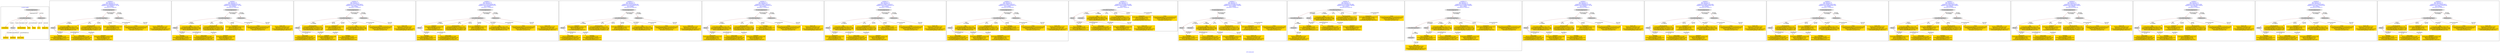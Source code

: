 digraph n0 {
fontcolor="blue"
remincross="true"
label="s20-s-lacma.xml"
subgraph cluster_0 {
label="1-correct model"
n2[style="filled",color="white",fillcolor="lightgray",label="CulturalHeritageObject1"];
n3[shape="plaintext",style="filled",fillcolor="gold",label="creationDate"];
n4[style="filled",color="white",fillcolor="lightgray",label="Person1"];
n5[shape="plaintext",style="filled",fillcolor="gold",label="Artwork_Details"];
n6[shape="plaintext",style="filled",fillcolor="gold",label="title"];
n7[shape="plaintext",style="filled",fillcolor="gold",label="Origin"];
n8[shape="plaintext",style="filled",fillcolor="gold",label="ID"];
n9[shape="plaintext",style="filled",fillcolor="gold",label="birthDate"];
n10[shape="plaintext",style="filled",fillcolor="gold",label="deathDate"];
n11[shape="plaintext",style="filled",fillcolor="gold",label="Artist_Name"];
n12[style="filled",color="white",fillcolor="lightgray",label="EuropeanaAggregation1"];
n13[style="filled",color="white",fillcolor="lightgray",label="WebResource1"];
n14[shape="plaintext",style="filled",fillcolor="gold",label="Image_URL"];
}
subgraph cluster_1 {
label="candidate 0\nlink coherence:1.0\nnode coherence:1.0\nconfidence:0.45900060532973097\nmapping score:0.5905002017765769\ncost:10.99942\n-precision:0.91-recall:0.83"
n16[style="filled",color="white",fillcolor="lightgray",label="CulturalHeritageObject1"];
n17[style="filled",color="white",fillcolor="lightgray",label="Person1"];
n18[style="filled",color="white",fillcolor="lightgray",label="EuropeanaAggregation1"];
n19[style="filled",color="white",fillcolor="lightgray",label="WebResource1"];
n20[shape="plaintext",style="filled",fillcolor="gold",label="Image_URL\n[WebResource,classLink,0.618]\n[Document,classLink,0.348]\n[CulturalHeritageObject,description,0.023]\n[CulturalHeritageObject,title,0.012]"];
n21[shape="plaintext",style="filled",fillcolor="gold",label="birthDate\n[Person,dateOfBirth,0.49]\n[CulturalHeritageObject,created,0.247]\n[Person,dateOfDeath,0.221]\n[Person,biographicalInformation,0.043]"];
n22[shape="plaintext",style="filled",fillcolor="gold",label="title\n[CulturalHeritageObject,title,0.329]\n[CulturalHeritageObject,description,0.298]\n[CulturalHeritageObject,provenance,0.187]\n[Person,nameOfThePerson,0.185]"];
n23[shape="plaintext",style="filled",fillcolor="gold",label="Artwork_Details\n[CulturalHeritageObject,extent,0.533]\n[CulturalHeritageObject,provenance,0.201]\n[CulturalHeritageObject,description,0.148]\n[CulturalHeritageObject,medium,0.118]"];
n24[shape="plaintext",style="filled",fillcolor="gold",label="creationDate\n[CulturalHeritageObject,created,0.357]\n[Person,dateOfBirth,0.34]\n[Person,dateOfDeath,0.251]\n[CulturalHeritageObject,title,0.052]"];
n25[shape="plaintext",style="filled",fillcolor="gold",label="Artist_Name\n[Person,nameOfThePerson,0.496]\n[CulturalHeritageObject,description,0.205]\n[CulturalHeritageObject,title,0.169]\n[CulturalHeritageObject,provenance,0.13]"];
n26[shape="plaintext",style="filled",fillcolor="gold",label="deathDate\n[CulturalHeritageObject,created,0.436]\n[Person,dateOfDeath,0.257]\n[Person,dateOfBirth,0.24]\n[CulturalHeritageObject,title,0.067]"];
n27[shape="plaintext",style="filled",fillcolor="gold",label="Origin\n[CulturalHeritageObject,accessionNumber,0.594]\n[CulturalHeritageObject,provenance,0.202]\n[Person,nameOfThePerson,0.127]\n[Document,classLink,0.078]"];
}
subgraph cluster_2 {
label="candidate 1\nlink coherence:1.0\nnode coherence:1.0\nconfidence:0.45900060532973097\nmapping score:0.5905002017765769\ncost:10.99959\n-precision:0.91-recall:0.83"
n29[style="filled",color="white",fillcolor="lightgray",label="CulturalHeritageObject1"];
n30[style="filled",color="white",fillcolor="lightgray",label="Person1"];
n31[style="filled",color="white",fillcolor="lightgray",label="EuropeanaAggregation1"];
n32[style="filled",color="white",fillcolor="lightgray",label="WebResource2"];
n33[shape="plaintext",style="filled",fillcolor="gold",label="birthDate\n[Person,dateOfBirth,0.49]\n[CulturalHeritageObject,created,0.247]\n[Person,dateOfDeath,0.221]\n[Person,biographicalInformation,0.043]"];
n34[shape="plaintext",style="filled",fillcolor="gold",label="Image_URL\n[WebResource,classLink,0.618]\n[Document,classLink,0.348]\n[CulturalHeritageObject,description,0.023]\n[CulturalHeritageObject,title,0.012]"];
n35[shape="plaintext",style="filled",fillcolor="gold",label="title\n[CulturalHeritageObject,title,0.329]\n[CulturalHeritageObject,description,0.298]\n[CulturalHeritageObject,provenance,0.187]\n[Person,nameOfThePerson,0.185]"];
n36[shape="plaintext",style="filled",fillcolor="gold",label="Artwork_Details\n[CulturalHeritageObject,extent,0.533]\n[CulturalHeritageObject,provenance,0.201]\n[CulturalHeritageObject,description,0.148]\n[CulturalHeritageObject,medium,0.118]"];
n37[shape="plaintext",style="filled",fillcolor="gold",label="creationDate\n[CulturalHeritageObject,created,0.357]\n[Person,dateOfBirth,0.34]\n[Person,dateOfDeath,0.251]\n[CulturalHeritageObject,title,0.052]"];
n38[shape="plaintext",style="filled",fillcolor="gold",label="Artist_Name\n[Person,nameOfThePerson,0.496]\n[CulturalHeritageObject,description,0.205]\n[CulturalHeritageObject,title,0.169]\n[CulturalHeritageObject,provenance,0.13]"];
n39[shape="plaintext",style="filled",fillcolor="gold",label="deathDate\n[CulturalHeritageObject,created,0.436]\n[Person,dateOfDeath,0.257]\n[Person,dateOfBirth,0.24]\n[CulturalHeritageObject,title,0.067]"];
n40[shape="plaintext",style="filled",fillcolor="gold",label="Origin\n[CulturalHeritageObject,accessionNumber,0.594]\n[CulturalHeritageObject,provenance,0.202]\n[Person,nameOfThePerson,0.127]\n[Document,classLink,0.078]"];
}
subgraph cluster_3 {
label="candidate 10\nlink coherence:1.0\nnode coherence:1.0\nconfidence:0.44121330084766974\nmapping score:0.5845711002825565\ncost:10.99963\n-precision:0.73-recall:0.67"
n42[style="filled",color="white",fillcolor="lightgray",label="CulturalHeritageObject1"];
n43[style="filled",color="white",fillcolor="lightgray",label="Person2"];
n44[style="filled",color="white",fillcolor="lightgray",label="EuropeanaAggregation1"];
n45[style="filled",color="white",fillcolor="lightgray",label="WebResource1"];
n46[shape="plaintext",style="filled",fillcolor="gold",label="Image_URL\n[WebResource,classLink,0.618]\n[Document,classLink,0.348]\n[CulturalHeritageObject,description,0.023]\n[CulturalHeritageObject,title,0.012]"];
n47[shape="plaintext",style="filled",fillcolor="gold",label="Artist_Name\n[Person,nameOfThePerson,0.496]\n[CulturalHeritageObject,description,0.205]\n[CulturalHeritageObject,title,0.169]\n[CulturalHeritageObject,provenance,0.13]"];
n48[shape="plaintext",style="filled",fillcolor="gold",label="Artwork_Details\n[CulturalHeritageObject,extent,0.533]\n[CulturalHeritageObject,provenance,0.201]\n[CulturalHeritageObject,description,0.148]\n[CulturalHeritageObject,medium,0.118]"];
n49[shape="plaintext",style="filled",fillcolor="gold",label="creationDate\n[CulturalHeritageObject,created,0.357]\n[Person,dateOfBirth,0.34]\n[Person,dateOfDeath,0.251]\n[CulturalHeritageObject,title,0.052]"];
n50[shape="plaintext",style="filled",fillcolor="gold",label="deathDate\n[CulturalHeritageObject,created,0.436]\n[Person,dateOfDeath,0.257]\n[Person,dateOfBirth,0.24]\n[CulturalHeritageObject,title,0.067]"];
n51[shape="plaintext",style="filled",fillcolor="gold",label="birthDate\n[Person,dateOfBirth,0.49]\n[CulturalHeritageObject,created,0.247]\n[Person,dateOfDeath,0.221]\n[Person,biographicalInformation,0.043]"];
n52[shape="plaintext",style="filled",fillcolor="gold",label="title\n[CulturalHeritageObject,title,0.329]\n[CulturalHeritageObject,description,0.298]\n[CulturalHeritageObject,provenance,0.187]\n[Person,nameOfThePerson,0.185]"];
n53[shape="plaintext",style="filled",fillcolor="gold",label="Origin\n[CulturalHeritageObject,accessionNumber,0.594]\n[CulturalHeritageObject,provenance,0.202]\n[Person,nameOfThePerson,0.127]\n[Document,classLink,0.078]"];
}
subgraph cluster_4 {
label="candidate 11\nlink coherence:1.0\nnode coherence:1.0\nconfidence:0.43138197603862566\nmapping score:0.5812939920128752\ncost:10.99942\n-precision:0.73-recall:0.67"
n55[style="filled",color="white",fillcolor="lightgray",label="CulturalHeritageObject1"];
n56[style="filled",color="white",fillcolor="lightgray",label="Person1"];
n57[style="filled",color="white",fillcolor="lightgray",label="EuropeanaAggregation1"];
n58[style="filled",color="white",fillcolor="lightgray",label="WebResource1"];
n59[shape="plaintext",style="filled",fillcolor="gold",label="Image_URL\n[WebResource,classLink,0.618]\n[Document,classLink,0.348]\n[CulturalHeritageObject,description,0.023]\n[CulturalHeritageObject,title,0.012]"];
n60[shape="plaintext",style="filled",fillcolor="gold",label="birthDate\n[Person,dateOfBirth,0.49]\n[CulturalHeritageObject,created,0.247]\n[Person,dateOfDeath,0.221]\n[Person,biographicalInformation,0.043]"];
n61[shape="plaintext",style="filled",fillcolor="gold",label="deathDate\n[CulturalHeritageObject,created,0.436]\n[Person,dateOfDeath,0.257]\n[Person,dateOfBirth,0.24]\n[CulturalHeritageObject,title,0.067]"];
n62[shape="plaintext",style="filled",fillcolor="gold",label="Artwork_Details\n[CulturalHeritageObject,extent,0.533]\n[CulturalHeritageObject,provenance,0.201]\n[CulturalHeritageObject,description,0.148]\n[CulturalHeritageObject,medium,0.118]"];
n63[shape="plaintext",style="filled",fillcolor="gold",label="creationDate\n[CulturalHeritageObject,created,0.357]\n[Person,dateOfBirth,0.34]\n[Person,dateOfDeath,0.251]\n[CulturalHeritageObject,title,0.052]"];
n64[shape="plaintext",style="filled",fillcolor="gold",label="title\n[CulturalHeritageObject,title,0.329]\n[CulturalHeritageObject,description,0.298]\n[CulturalHeritageObject,provenance,0.187]\n[Person,nameOfThePerson,0.185]"];
n65[shape="plaintext",style="filled",fillcolor="gold",label="Artist_Name\n[Person,nameOfThePerson,0.496]\n[CulturalHeritageObject,description,0.205]\n[CulturalHeritageObject,title,0.169]\n[CulturalHeritageObject,provenance,0.13]"];
n66[shape="plaintext",style="filled",fillcolor="gold",label="Origin\n[CulturalHeritageObject,accessionNumber,0.594]\n[CulturalHeritageObject,provenance,0.202]\n[Person,nameOfThePerson,0.127]\n[Document,classLink,0.078]"];
}
subgraph cluster_5 {
label="candidate 12\nlink coherence:1.0\nnode coherence:1.0\nconfidence:0.43138197603862566\nmapping score:0.5812939920128752\ncost:10.99963\n-precision:0.64-recall:0.58"
n68[style="filled",color="white",fillcolor="lightgray",label="CulturalHeritageObject1"];
n69[style="filled",color="white",fillcolor="lightgray",label="Person2"];
n70[style="filled",color="white",fillcolor="lightgray",label="EuropeanaAggregation1"];
n71[style="filled",color="white",fillcolor="lightgray",label="WebResource1"];
n72[shape="plaintext",style="filled",fillcolor="gold",label="Image_URL\n[WebResource,classLink,0.618]\n[Document,classLink,0.348]\n[CulturalHeritageObject,description,0.023]\n[CulturalHeritageObject,title,0.012]"];
n73[shape="plaintext",style="filled",fillcolor="gold",label="deathDate\n[CulturalHeritageObject,created,0.436]\n[Person,dateOfDeath,0.257]\n[Person,dateOfBirth,0.24]\n[CulturalHeritageObject,title,0.067]"];
n74[shape="plaintext",style="filled",fillcolor="gold",label="Artist_Name\n[Person,nameOfThePerson,0.496]\n[CulturalHeritageObject,description,0.205]\n[CulturalHeritageObject,title,0.169]\n[CulturalHeritageObject,provenance,0.13]"];
n75[shape="plaintext",style="filled",fillcolor="gold",label="Artwork_Details\n[CulturalHeritageObject,extent,0.533]\n[CulturalHeritageObject,provenance,0.201]\n[CulturalHeritageObject,description,0.148]\n[CulturalHeritageObject,medium,0.118]"];
n76[shape="plaintext",style="filled",fillcolor="gold",label="creationDate\n[CulturalHeritageObject,created,0.357]\n[Person,dateOfBirth,0.34]\n[Person,dateOfDeath,0.251]\n[CulturalHeritageObject,title,0.052]"];
n77[shape="plaintext",style="filled",fillcolor="gold",label="title\n[CulturalHeritageObject,title,0.329]\n[CulturalHeritageObject,description,0.298]\n[CulturalHeritageObject,provenance,0.187]\n[Person,nameOfThePerson,0.185]"];
n78[shape="plaintext",style="filled",fillcolor="gold",label="birthDate\n[Person,dateOfBirth,0.49]\n[CulturalHeritageObject,created,0.247]\n[Person,dateOfDeath,0.221]\n[Person,biographicalInformation,0.043]"];
n79[shape="plaintext",style="filled",fillcolor="gold",label="Origin\n[CulturalHeritageObject,accessionNumber,0.594]\n[CulturalHeritageObject,provenance,0.202]\n[Person,nameOfThePerson,0.127]\n[Document,classLink,0.078]"];
}
subgraph cluster_6 {
label="candidate 13\nlink coherence:1.0\nnode coherence:1.0\nconfidence:0.4266072108105371\nmapping score:0.5797024036035124\ncost:10.99942\n-precision:0.73-recall:0.67"
n81[style="filled",color="white",fillcolor="lightgray",label="CulturalHeritageObject1"];
n82[style="filled",color="white",fillcolor="lightgray",label="Person1"];
n83[style="filled",color="white",fillcolor="lightgray",label="EuropeanaAggregation1"];
n84[style="filled",color="white",fillcolor="lightgray",label="WebResource1"];
n85[shape="plaintext",style="filled",fillcolor="gold",label="Image_URL\n[WebResource,classLink,0.618]\n[Document,classLink,0.348]\n[CulturalHeritageObject,description,0.023]\n[CulturalHeritageObject,title,0.012]"];
n86[shape="plaintext",style="filled",fillcolor="gold",label="creationDate\n[CulturalHeritageObject,created,0.357]\n[Person,dateOfBirth,0.34]\n[Person,dateOfDeath,0.251]\n[CulturalHeritageObject,title,0.052]"];
n87[shape="plaintext",style="filled",fillcolor="gold",label="title\n[CulturalHeritageObject,title,0.329]\n[CulturalHeritageObject,description,0.298]\n[CulturalHeritageObject,provenance,0.187]\n[Person,nameOfThePerson,0.185]"];
n88[shape="plaintext",style="filled",fillcolor="gold",label="Artwork_Details\n[CulturalHeritageObject,extent,0.533]\n[CulturalHeritageObject,provenance,0.201]\n[CulturalHeritageObject,description,0.148]\n[CulturalHeritageObject,medium,0.118]"];
n89[shape="plaintext",style="filled",fillcolor="gold",label="birthDate\n[Person,dateOfBirth,0.49]\n[CulturalHeritageObject,created,0.247]\n[Person,dateOfDeath,0.221]\n[Person,biographicalInformation,0.043]"];
n90[shape="plaintext",style="filled",fillcolor="gold",label="Artist_Name\n[Person,nameOfThePerson,0.496]\n[CulturalHeritageObject,description,0.205]\n[CulturalHeritageObject,title,0.169]\n[CulturalHeritageObject,provenance,0.13]"];
n91[shape="plaintext",style="filled",fillcolor="gold",label="deathDate\n[CulturalHeritageObject,created,0.436]\n[Person,dateOfDeath,0.257]\n[Person,dateOfBirth,0.24]\n[CulturalHeritageObject,title,0.067]"];
n92[shape="plaintext",style="filled",fillcolor="gold",label="Origin\n[CulturalHeritageObject,accessionNumber,0.594]\n[CulturalHeritageObject,provenance,0.202]\n[Person,nameOfThePerson,0.127]\n[Document,classLink,0.078]"];
}
subgraph cluster_7 {
label="candidate 14\nlink coherence:1.0\nnode coherence:1.0\nconfidence:0.4266072108105371\nmapping score:0.5797024036035124\ncost:10.99959\n-precision:0.73-recall:0.67"
n94[style="filled",color="white",fillcolor="lightgray",label="CulturalHeritageObject1"];
n95[style="filled",color="white",fillcolor="lightgray",label="Person1"];
n96[style="filled",color="white",fillcolor="lightgray",label="EuropeanaAggregation1"];
n97[style="filled",color="white",fillcolor="lightgray",label="WebResource2"];
n98[shape="plaintext",style="filled",fillcolor="gold",label="creationDate\n[CulturalHeritageObject,created,0.357]\n[Person,dateOfBirth,0.34]\n[Person,dateOfDeath,0.251]\n[CulturalHeritageObject,title,0.052]"];
n99[shape="plaintext",style="filled",fillcolor="gold",label="Image_URL\n[WebResource,classLink,0.618]\n[Document,classLink,0.348]\n[CulturalHeritageObject,description,0.023]\n[CulturalHeritageObject,title,0.012]"];
n100[shape="plaintext",style="filled",fillcolor="gold",label="title\n[CulturalHeritageObject,title,0.329]\n[CulturalHeritageObject,description,0.298]\n[CulturalHeritageObject,provenance,0.187]\n[Person,nameOfThePerson,0.185]"];
n101[shape="plaintext",style="filled",fillcolor="gold",label="Artwork_Details\n[CulturalHeritageObject,extent,0.533]\n[CulturalHeritageObject,provenance,0.201]\n[CulturalHeritageObject,description,0.148]\n[CulturalHeritageObject,medium,0.118]"];
n102[shape="plaintext",style="filled",fillcolor="gold",label="birthDate\n[Person,dateOfBirth,0.49]\n[CulturalHeritageObject,created,0.247]\n[Person,dateOfDeath,0.221]\n[Person,biographicalInformation,0.043]"];
n103[shape="plaintext",style="filled",fillcolor="gold",label="Artist_Name\n[Person,nameOfThePerson,0.496]\n[CulturalHeritageObject,description,0.205]\n[CulturalHeritageObject,title,0.169]\n[CulturalHeritageObject,provenance,0.13]"];
n104[shape="plaintext",style="filled",fillcolor="gold",label="deathDate\n[CulturalHeritageObject,created,0.436]\n[Person,dateOfDeath,0.257]\n[Person,dateOfBirth,0.24]\n[CulturalHeritageObject,title,0.067]"];
n105[shape="plaintext",style="filled",fillcolor="gold",label="Origin\n[CulturalHeritageObject,accessionNumber,0.594]\n[CulturalHeritageObject,provenance,0.202]\n[Person,nameOfThePerson,0.127]\n[Document,classLink,0.078]"];
}
subgraph cluster_8 {
label="candidate 15\nlink coherence:1.0\nnode coherence:1.0\nconfidence:0.4266072108105371\nmapping score:0.5797024036035124\ncost:10.99963\n-precision:0.64-recall:0.58"
n107[style="filled",color="white",fillcolor="lightgray",label="CulturalHeritageObject1"];
n108[style="filled",color="white",fillcolor="lightgray",label="Person2"];
n109[style="filled",color="white",fillcolor="lightgray",label="EuropeanaAggregation1"];
n110[style="filled",color="white",fillcolor="lightgray",label="WebResource1"];
n111[shape="plaintext",style="filled",fillcolor="gold",label="Image_URL\n[WebResource,classLink,0.618]\n[Document,classLink,0.348]\n[CulturalHeritageObject,description,0.023]\n[CulturalHeritageObject,title,0.012]"];
n112[shape="plaintext",style="filled",fillcolor="gold",label="title\n[CulturalHeritageObject,title,0.329]\n[CulturalHeritageObject,description,0.298]\n[CulturalHeritageObject,provenance,0.187]\n[Person,nameOfThePerson,0.185]"];
n113[shape="plaintext",style="filled",fillcolor="gold",label="Artist_Name\n[Person,nameOfThePerson,0.496]\n[CulturalHeritageObject,description,0.205]\n[CulturalHeritageObject,title,0.169]\n[CulturalHeritageObject,provenance,0.13]"];
n114[shape="plaintext",style="filled",fillcolor="gold",label="Artwork_Details\n[CulturalHeritageObject,extent,0.533]\n[CulturalHeritageObject,provenance,0.201]\n[CulturalHeritageObject,description,0.148]\n[CulturalHeritageObject,medium,0.118]"];
n115[shape="plaintext",style="filled",fillcolor="gold",label="birthDate\n[Person,dateOfBirth,0.49]\n[CulturalHeritageObject,created,0.247]\n[Person,dateOfDeath,0.221]\n[Person,biographicalInformation,0.043]"];
n116[shape="plaintext",style="filled",fillcolor="gold",label="deathDate\n[CulturalHeritageObject,created,0.436]\n[Person,dateOfDeath,0.257]\n[Person,dateOfBirth,0.24]\n[CulturalHeritageObject,title,0.067]"];
n117[shape="plaintext",style="filled",fillcolor="gold",label="creationDate\n[CulturalHeritageObject,created,0.357]\n[Person,dateOfBirth,0.34]\n[Person,dateOfDeath,0.251]\n[CulturalHeritageObject,title,0.052]"];
n118[shape="plaintext",style="filled",fillcolor="gold",label="Origin\n[CulturalHeritageObject,accessionNumber,0.594]\n[CulturalHeritageObject,provenance,0.202]\n[Person,nameOfThePerson,0.127]\n[Document,classLink,0.078]"];
}
subgraph cluster_9 {
label="candidate 16\nlink coherence:1.0\nnode coherence:1.0\nconfidence:0.42524498215813883\nmapping score:0.5792483273860463\ncost:9.99974\n-precision:0.7-recall:0.58"
n120[style="filled",color="white",fillcolor="lightgray",label="CulturalHeritageObject1"];
n121[style="filled",color="white",fillcolor="lightgray",label="Person1"];
n122[style="filled",color="white",fillcolor="lightgray",label="Document1"];
n123[shape="plaintext",style="filled",fillcolor="gold",label="Image_URL\n[WebResource,classLink,0.618]\n[Document,classLink,0.348]\n[CulturalHeritageObject,description,0.023]\n[CulturalHeritageObject,title,0.012]"];
n124[shape="plaintext",style="filled",fillcolor="gold",label="birthDate\n[Person,dateOfBirth,0.49]\n[CulturalHeritageObject,created,0.247]\n[Person,dateOfDeath,0.221]\n[Person,biographicalInformation,0.043]"];
n125[shape="plaintext",style="filled",fillcolor="gold",label="title\n[CulturalHeritageObject,title,0.329]\n[CulturalHeritageObject,description,0.298]\n[CulturalHeritageObject,provenance,0.187]\n[Person,nameOfThePerson,0.185]"];
n126[shape="plaintext",style="filled",fillcolor="gold",label="Artwork_Details\n[CulturalHeritageObject,extent,0.533]\n[CulturalHeritageObject,provenance,0.201]\n[CulturalHeritageObject,description,0.148]\n[CulturalHeritageObject,medium,0.118]"];
n127[shape="plaintext",style="filled",fillcolor="gold",label="creationDate\n[CulturalHeritageObject,created,0.357]\n[Person,dateOfBirth,0.34]\n[Person,dateOfDeath,0.251]\n[CulturalHeritageObject,title,0.052]"];
n128[shape="plaintext",style="filled",fillcolor="gold",label="Artist_Name\n[Person,nameOfThePerson,0.496]\n[CulturalHeritageObject,description,0.205]\n[CulturalHeritageObject,title,0.169]\n[CulturalHeritageObject,provenance,0.13]"];
n129[shape="plaintext",style="filled",fillcolor="gold",label="deathDate\n[CulturalHeritageObject,created,0.436]\n[Person,dateOfDeath,0.257]\n[Person,dateOfBirth,0.24]\n[CulturalHeritageObject,title,0.067]"];
n130[shape="plaintext",style="filled",fillcolor="gold",label="Origin\n[CulturalHeritageObject,accessionNumber,0.594]\n[CulturalHeritageObject,provenance,0.202]\n[Person,nameOfThePerson,0.127]\n[Document,classLink,0.078]"];
}
subgraph cluster_10 {
label="candidate 17\nlink coherence:1.0\nnode coherence:1.0\nconfidence:0.42524498215813883\nmapping score:0.5792483273860463\ncost:10.99956\n-precision:0.73-recall:0.67"
n132[style="filled",color="white",fillcolor="lightgray",label="CulturalHeritageObject1"];
n133[style="filled",color="white",fillcolor="lightgray",label="Person1"];
n134[style="filled",color="white",fillcolor="lightgray",label="Document1"];
n135[style="filled",color="white",fillcolor="lightgray",label="EuropeanaAggregation1"];
n136[shape="plaintext",style="filled",fillcolor="gold",label="Image_URL\n[WebResource,classLink,0.618]\n[Document,classLink,0.348]\n[CulturalHeritageObject,description,0.023]\n[CulturalHeritageObject,title,0.012]"];
n137[shape="plaintext",style="filled",fillcolor="gold",label="birthDate\n[Person,dateOfBirth,0.49]\n[CulturalHeritageObject,created,0.247]\n[Person,dateOfDeath,0.221]\n[Person,biographicalInformation,0.043]"];
n138[shape="plaintext",style="filled",fillcolor="gold",label="title\n[CulturalHeritageObject,title,0.329]\n[CulturalHeritageObject,description,0.298]\n[CulturalHeritageObject,provenance,0.187]\n[Person,nameOfThePerson,0.185]"];
n139[shape="plaintext",style="filled",fillcolor="gold",label="Artwork_Details\n[CulturalHeritageObject,extent,0.533]\n[CulturalHeritageObject,provenance,0.201]\n[CulturalHeritageObject,description,0.148]\n[CulturalHeritageObject,medium,0.118]"];
n140[shape="plaintext",style="filled",fillcolor="gold",label="creationDate\n[CulturalHeritageObject,created,0.357]\n[Person,dateOfBirth,0.34]\n[Person,dateOfDeath,0.251]\n[CulturalHeritageObject,title,0.052]"];
n141[shape="plaintext",style="filled",fillcolor="gold",label="Artist_Name\n[Person,nameOfThePerson,0.496]\n[CulturalHeritageObject,description,0.205]\n[CulturalHeritageObject,title,0.169]\n[CulturalHeritageObject,provenance,0.13]"];
n142[shape="plaintext",style="filled",fillcolor="gold",label="deathDate\n[CulturalHeritageObject,created,0.436]\n[Person,dateOfDeath,0.257]\n[Person,dateOfBirth,0.24]\n[CulturalHeritageObject,title,0.067]"];
n143[shape="plaintext",style="filled",fillcolor="gold",label="Origin\n[CulturalHeritageObject,accessionNumber,0.594]\n[CulturalHeritageObject,provenance,0.202]\n[Person,nameOfThePerson,0.127]\n[Document,classLink,0.078]"];
}
subgraph cluster_11 {
label="candidate 18\nlink coherence:1.0\nnode coherence:1.0\nconfidence:0.42524498215813883\nmapping score:0.5792483273860463\ncost:10.99974\n-precision:0.64-recall:0.58"
n145[style="filled",color="white",fillcolor="lightgray",label="CulturalHeritageObject1"];
n146[style="filled",color="white",fillcolor="lightgray",label="CulturalHeritageObject2"];
n147[style="filled",color="white",fillcolor="lightgray",label="Person1"];
n148[style="filled",color="white",fillcolor="lightgray",label="Document2"];
n149[shape="plaintext",style="filled",fillcolor="gold",label="birthDate\n[Person,dateOfBirth,0.49]\n[CulturalHeritageObject,created,0.247]\n[Person,dateOfDeath,0.221]\n[Person,biographicalInformation,0.043]"];
n150[shape="plaintext",style="filled",fillcolor="gold",label="title\n[CulturalHeritageObject,title,0.329]\n[CulturalHeritageObject,description,0.298]\n[CulturalHeritageObject,provenance,0.187]\n[Person,nameOfThePerson,0.185]"];
n151[shape="plaintext",style="filled",fillcolor="gold",label="Artwork_Details\n[CulturalHeritageObject,extent,0.533]\n[CulturalHeritageObject,provenance,0.201]\n[CulturalHeritageObject,description,0.148]\n[CulturalHeritageObject,medium,0.118]"];
n152[shape="plaintext",style="filled",fillcolor="gold",label="creationDate\n[CulturalHeritageObject,created,0.357]\n[Person,dateOfBirth,0.34]\n[Person,dateOfDeath,0.251]\n[CulturalHeritageObject,title,0.052]"];
n153[shape="plaintext",style="filled",fillcolor="gold",label="Artist_Name\n[Person,nameOfThePerson,0.496]\n[CulturalHeritageObject,description,0.205]\n[CulturalHeritageObject,title,0.169]\n[CulturalHeritageObject,provenance,0.13]"];
n154[shape="plaintext",style="filled",fillcolor="gold",label="Image_URL\n[WebResource,classLink,0.618]\n[Document,classLink,0.348]\n[CulturalHeritageObject,description,0.023]\n[CulturalHeritageObject,title,0.012]"];
n155[shape="plaintext",style="filled",fillcolor="gold",label="deathDate\n[CulturalHeritageObject,created,0.436]\n[Person,dateOfDeath,0.257]\n[Person,dateOfBirth,0.24]\n[CulturalHeritageObject,title,0.067]"];
n156[shape="plaintext",style="filled",fillcolor="gold",label="Origin\n[CulturalHeritageObject,accessionNumber,0.594]\n[CulturalHeritageObject,provenance,0.202]\n[Person,nameOfThePerson,0.127]\n[Document,classLink,0.078]"];
}
subgraph cluster_12 {
label="candidate 19\nlink coherence:1.0\nnode coherence:1.0\nconfidence:0.42524498215813883\nmapping score:0.5792483273860463\ncost:11.99956\n-precision:0.67-recall:0.67"
n158[style="filled",color="white",fillcolor="lightgray",label="CulturalHeritageObject1"];
n159[style="filled",color="white",fillcolor="lightgray",label="CulturalHeritageObject2"];
n160[style="filled",color="white",fillcolor="lightgray",label="Person1"];
n161[style="filled",color="white",fillcolor="lightgray",label="Document2"];
n162[style="filled",color="white",fillcolor="lightgray",label="EuropeanaAggregation1"];
n163[shape="plaintext",style="filled",fillcolor="gold",label="birthDate\n[Person,dateOfBirth,0.49]\n[CulturalHeritageObject,created,0.247]\n[Person,dateOfDeath,0.221]\n[Person,biographicalInformation,0.043]"];
n164[shape="plaintext",style="filled",fillcolor="gold",label="title\n[CulturalHeritageObject,title,0.329]\n[CulturalHeritageObject,description,0.298]\n[CulturalHeritageObject,provenance,0.187]\n[Person,nameOfThePerson,0.185]"];
n165[shape="plaintext",style="filled",fillcolor="gold",label="Artwork_Details\n[CulturalHeritageObject,extent,0.533]\n[CulturalHeritageObject,provenance,0.201]\n[CulturalHeritageObject,description,0.148]\n[CulturalHeritageObject,medium,0.118]"];
n166[shape="plaintext",style="filled",fillcolor="gold",label="creationDate\n[CulturalHeritageObject,created,0.357]\n[Person,dateOfBirth,0.34]\n[Person,dateOfDeath,0.251]\n[CulturalHeritageObject,title,0.052]"];
n167[shape="plaintext",style="filled",fillcolor="gold",label="Artist_Name\n[Person,nameOfThePerson,0.496]\n[CulturalHeritageObject,description,0.205]\n[CulturalHeritageObject,title,0.169]\n[CulturalHeritageObject,provenance,0.13]"];
n168[shape="plaintext",style="filled",fillcolor="gold",label="Image_URL\n[WebResource,classLink,0.618]\n[Document,classLink,0.348]\n[CulturalHeritageObject,description,0.023]\n[CulturalHeritageObject,title,0.012]"];
n169[shape="plaintext",style="filled",fillcolor="gold",label="deathDate\n[CulturalHeritageObject,created,0.436]\n[Person,dateOfDeath,0.257]\n[Person,dateOfBirth,0.24]\n[CulturalHeritageObject,title,0.067]"];
n170[shape="plaintext",style="filled",fillcolor="gold",label="Origin\n[CulturalHeritageObject,accessionNumber,0.594]\n[CulturalHeritageObject,provenance,0.202]\n[Person,nameOfThePerson,0.127]\n[Document,classLink,0.078]"];
}
subgraph cluster_13 {
label="candidate 2\nlink coherence:1.0\nnode coherence:1.0\nconfidence:0.45900060532973097\nmapping score:0.5905002017765769\ncost:10.99963\n-precision:0.82-recall:0.75"
n172[style="filled",color="white",fillcolor="lightgray",label="CulturalHeritageObject1"];
n173[style="filled",color="white",fillcolor="lightgray",label="Person2"];
n174[style="filled",color="white",fillcolor="lightgray",label="EuropeanaAggregation1"];
n175[style="filled",color="white",fillcolor="lightgray",label="WebResource1"];
n176[shape="plaintext",style="filled",fillcolor="gold",label="Image_URL\n[WebResource,classLink,0.618]\n[Document,classLink,0.348]\n[CulturalHeritageObject,description,0.023]\n[CulturalHeritageObject,title,0.012]"];
n177[shape="plaintext",style="filled",fillcolor="gold",label="title\n[CulturalHeritageObject,title,0.329]\n[CulturalHeritageObject,description,0.298]\n[CulturalHeritageObject,provenance,0.187]\n[Person,nameOfThePerson,0.185]"];
n178[shape="plaintext",style="filled",fillcolor="gold",label="Artist_Name\n[Person,nameOfThePerson,0.496]\n[CulturalHeritageObject,description,0.205]\n[CulturalHeritageObject,title,0.169]\n[CulturalHeritageObject,provenance,0.13]"];
n179[shape="plaintext",style="filled",fillcolor="gold",label="Artwork_Details\n[CulturalHeritageObject,extent,0.533]\n[CulturalHeritageObject,provenance,0.201]\n[CulturalHeritageObject,description,0.148]\n[CulturalHeritageObject,medium,0.118]"];
n180[shape="plaintext",style="filled",fillcolor="gold",label="creationDate\n[CulturalHeritageObject,created,0.357]\n[Person,dateOfBirth,0.34]\n[Person,dateOfDeath,0.251]\n[CulturalHeritageObject,title,0.052]"];
n181[shape="plaintext",style="filled",fillcolor="gold",label="deathDate\n[CulturalHeritageObject,created,0.436]\n[Person,dateOfDeath,0.257]\n[Person,dateOfBirth,0.24]\n[CulturalHeritageObject,title,0.067]"];
n182[shape="plaintext",style="filled",fillcolor="gold",label="birthDate\n[Person,dateOfBirth,0.49]\n[CulturalHeritageObject,created,0.247]\n[Person,dateOfDeath,0.221]\n[Person,biographicalInformation,0.043]"];
n183[shape="plaintext",style="filled",fillcolor="gold",label="Origin\n[CulturalHeritageObject,accessionNumber,0.594]\n[CulturalHeritageObject,provenance,0.202]\n[Person,nameOfThePerson,0.127]\n[Document,classLink,0.078]"];
}
subgraph cluster_14 {
label="candidate 3\nlink coherence:1.0\nnode coherence:1.0\nconfidence:0.45508872284251994\nmapping score:0.5891962409475067\ncost:10.99942\n-precision:0.82-recall:0.75"
n185[style="filled",color="white",fillcolor="lightgray",label="CulturalHeritageObject1"];
n186[style="filled",color="white",fillcolor="lightgray",label="Person1"];
n187[style="filled",color="white",fillcolor="lightgray",label="EuropeanaAggregation1"];
n188[style="filled",color="white",fillcolor="lightgray",label="WebResource1"];
n189[shape="plaintext",style="filled",fillcolor="gold",label="Image_URL\n[WebResource,classLink,0.618]\n[Document,classLink,0.348]\n[CulturalHeritageObject,description,0.023]\n[CulturalHeritageObject,title,0.012]"];
n190[shape="plaintext",style="filled",fillcolor="gold",label="birthDate\n[Person,dateOfBirth,0.49]\n[CulturalHeritageObject,created,0.247]\n[Person,dateOfDeath,0.221]\n[Person,biographicalInformation,0.043]"];
n191[shape="plaintext",style="filled",fillcolor="gold",label="Artwork_Details\n[CulturalHeritageObject,extent,0.533]\n[CulturalHeritageObject,provenance,0.201]\n[CulturalHeritageObject,description,0.148]\n[CulturalHeritageObject,medium,0.118]"];
n192[shape="plaintext",style="filled",fillcolor="gold",label="creationDate\n[CulturalHeritageObject,created,0.357]\n[Person,dateOfBirth,0.34]\n[Person,dateOfDeath,0.251]\n[CulturalHeritageObject,title,0.052]"];
n193[shape="plaintext",style="filled",fillcolor="gold",label="title\n[CulturalHeritageObject,title,0.329]\n[CulturalHeritageObject,description,0.298]\n[CulturalHeritageObject,provenance,0.187]\n[Person,nameOfThePerson,0.185]"];
n194[shape="plaintext",style="filled",fillcolor="gold",label="Artist_Name\n[Person,nameOfThePerson,0.496]\n[CulturalHeritageObject,description,0.205]\n[CulturalHeritageObject,title,0.169]\n[CulturalHeritageObject,provenance,0.13]"];
n195[shape="plaintext",style="filled",fillcolor="gold",label="deathDate\n[CulturalHeritageObject,created,0.436]\n[Person,dateOfDeath,0.257]\n[Person,dateOfBirth,0.24]\n[CulturalHeritageObject,title,0.067]"];
n196[shape="plaintext",style="filled",fillcolor="gold",label="Origin\n[CulturalHeritageObject,accessionNumber,0.594]\n[CulturalHeritageObject,provenance,0.202]\n[Person,nameOfThePerson,0.127]\n[Document,classLink,0.078]"];
}
subgraph cluster_15 {
label="candidate 4\nlink coherence:1.0\nnode coherence:1.0\nconfidence:0.45508872284251994\nmapping score:0.5891962409475067\ncost:10.99963\n-precision:0.73-recall:0.67"
n198[style="filled",color="white",fillcolor="lightgray",label="CulturalHeritageObject1"];
n199[style="filled",color="white",fillcolor="lightgray",label="Person2"];
n200[style="filled",color="white",fillcolor="lightgray",label="EuropeanaAggregation1"];
n201[style="filled",color="white",fillcolor="lightgray",label="WebResource1"];
n202[shape="plaintext",style="filled",fillcolor="gold",label="Image_URL\n[WebResource,classLink,0.618]\n[Document,classLink,0.348]\n[CulturalHeritageObject,description,0.023]\n[CulturalHeritageObject,title,0.012]"];
n203[shape="plaintext",style="filled",fillcolor="gold",label="Artist_Name\n[Person,nameOfThePerson,0.496]\n[CulturalHeritageObject,description,0.205]\n[CulturalHeritageObject,title,0.169]\n[CulturalHeritageObject,provenance,0.13]"];
n204[shape="plaintext",style="filled",fillcolor="gold",label="Artwork_Details\n[CulturalHeritageObject,extent,0.533]\n[CulturalHeritageObject,provenance,0.201]\n[CulturalHeritageObject,description,0.148]\n[CulturalHeritageObject,medium,0.118]"];
n205[shape="plaintext",style="filled",fillcolor="gold",label="creationDate\n[CulturalHeritageObject,created,0.357]\n[Person,dateOfBirth,0.34]\n[Person,dateOfDeath,0.251]\n[CulturalHeritageObject,title,0.052]"];
n206[shape="plaintext",style="filled",fillcolor="gold",label="deathDate\n[CulturalHeritageObject,created,0.436]\n[Person,dateOfDeath,0.257]\n[Person,dateOfBirth,0.24]\n[CulturalHeritageObject,title,0.067]"];
n207[shape="plaintext",style="filled",fillcolor="gold",label="title\n[CulturalHeritageObject,title,0.329]\n[CulturalHeritageObject,description,0.298]\n[CulturalHeritageObject,provenance,0.187]\n[Person,nameOfThePerson,0.185]"];
n208[shape="plaintext",style="filled",fillcolor="gold",label="birthDate\n[Person,dateOfBirth,0.49]\n[CulturalHeritageObject,created,0.247]\n[Person,dateOfDeath,0.221]\n[Person,biographicalInformation,0.043]"];
n209[shape="plaintext",style="filled",fillcolor="gold",label="Origin\n[CulturalHeritageObject,accessionNumber,0.594]\n[CulturalHeritageObject,provenance,0.202]\n[Person,nameOfThePerson,0.127]\n[Document,classLink,0.078]"];
}
subgraph cluster_16 {
label="candidate 5\nlink coherence:1.0\nnode coherence:1.0\nconfidence:0.4458120645252069\nmapping score:0.5861040215084022\ncost:10.99942\n-precision:0.64-recall:0.58"
n211[style="filled",color="white",fillcolor="lightgray",label="CulturalHeritageObject1"];
n212[style="filled",color="white",fillcolor="lightgray",label="Person1"];
n213[style="filled",color="white",fillcolor="lightgray",label="EuropeanaAggregation1"];
n214[style="filled",color="white",fillcolor="lightgray",label="WebResource1"];
n215[shape="plaintext",style="filled",fillcolor="gold",label="Image_URL\n[WebResource,classLink,0.618]\n[Document,classLink,0.348]\n[CulturalHeritageObject,description,0.023]\n[CulturalHeritageObject,title,0.012]"];
n216[shape="plaintext",style="filled",fillcolor="gold",label="creationDate\n[CulturalHeritageObject,created,0.357]\n[Person,dateOfBirth,0.34]\n[Person,dateOfDeath,0.251]\n[CulturalHeritageObject,title,0.052]"];
n217[shape="plaintext",style="filled",fillcolor="gold",label="title\n[CulturalHeritageObject,title,0.329]\n[CulturalHeritageObject,description,0.298]\n[CulturalHeritageObject,provenance,0.187]\n[Person,nameOfThePerson,0.185]"];
n218[shape="plaintext",style="filled",fillcolor="gold",label="deathDate\n[CulturalHeritageObject,created,0.436]\n[Person,dateOfDeath,0.257]\n[Person,dateOfBirth,0.24]\n[CulturalHeritageObject,title,0.067]"];
n219[shape="plaintext",style="filled",fillcolor="gold",label="Artwork_Details\n[CulturalHeritageObject,extent,0.533]\n[CulturalHeritageObject,provenance,0.201]\n[CulturalHeritageObject,description,0.148]\n[CulturalHeritageObject,medium,0.118]"];
n220[shape="plaintext",style="filled",fillcolor="gold",label="Artist_Name\n[Person,nameOfThePerson,0.496]\n[CulturalHeritageObject,description,0.205]\n[CulturalHeritageObject,title,0.169]\n[CulturalHeritageObject,provenance,0.13]"];
n221[shape="plaintext",style="filled",fillcolor="gold",label="Origin\n[CulturalHeritageObject,accessionNumber,0.594]\n[CulturalHeritageObject,provenance,0.202]\n[Person,nameOfThePerson,0.127]\n[Document,classLink,0.078]"];
n222[shape="plaintext",style="filled",fillcolor="gold",label="birthDate\n[Person,dateOfBirth,0.49]\n[CulturalHeritageObject,created,0.247]\n[Person,dateOfDeath,0.221]\n[Person,biographicalInformation,0.043]"];
}
subgraph cluster_17 {
label="candidate 6\nlink coherence:1.0\nnode coherence:1.0\nconfidence:0.4458120645252069\nmapping score:0.5861040215084022\ncost:10.99959\n-precision:0.64-recall:0.58"
n224[style="filled",color="white",fillcolor="lightgray",label="CulturalHeritageObject1"];
n225[style="filled",color="white",fillcolor="lightgray",label="Person1"];
n226[style="filled",color="white",fillcolor="lightgray",label="EuropeanaAggregation1"];
n227[style="filled",color="white",fillcolor="lightgray",label="WebResource2"];
n228[shape="plaintext",style="filled",fillcolor="gold",label="creationDate\n[CulturalHeritageObject,created,0.357]\n[Person,dateOfBirth,0.34]\n[Person,dateOfDeath,0.251]\n[CulturalHeritageObject,title,0.052]"];
n229[shape="plaintext",style="filled",fillcolor="gold",label="Image_URL\n[WebResource,classLink,0.618]\n[Document,classLink,0.348]\n[CulturalHeritageObject,description,0.023]\n[CulturalHeritageObject,title,0.012]"];
n230[shape="plaintext",style="filled",fillcolor="gold",label="title\n[CulturalHeritageObject,title,0.329]\n[CulturalHeritageObject,description,0.298]\n[CulturalHeritageObject,provenance,0.187]\n[Person,nameOfThePerson,0.185]"];
n231[shape="plaintext",style="filled",fillcolor="gold",label="deathDate\n[CulturalHeritageObject,created,0.436]\n[Person,dateOfDeath,0.257]\n[Person,dateOfBirth,0.24]\n[CulturalHeritageObject,title,0.067]"];
n232[shape="plaintext",style="filled",fillcolor="gold",label="Artwork_Details\n[CulturalHeritageObject,extent,0.533]\n[CulturalHeritageObject,provenance,0.201]\n[CulturalHeritageObject,description,0.148]\n[CulturalHeritageObject,medium,0.118]"];
n233[shape="plaintext",style="filled",fillcolor="gold",label="Artist_Name\n[Person,nameOfThePerson,0.496]\n[CulturalHeritageObject,description,0.205]\n[CulturalHeritageObject,title,0.169]\n[CulturalHeritageObject,provenance,0.13]"];
n234[shape="plaintext",style="filled",fillcolor="gold",label="Origin\n[CulturalHeritageObject,accessionNumber,0.594]\n[CulturalHeritageObject,provenance,0.202]\n[Person,nameOfThePerson,0.127]\n[Document,classLink,0.078]"];
n235[shape="plaintext",style="filled",fillcolor="gold",label="birthDate\n[Person,dateOfBirth,0.49]\n[CulturalHeritageObject,created,0.247]\n[Person,dateOfDeath,0.221]\n[Person,biographicalInformation,0.043]"];
}
subgraph cluster_18 {
label="candidate 7\nlink coherence:1.0\nnode coherence:1.0\nconfidence:0.4458120645252069\nmapping score:0.5861040215084022\ncost:10.99963\n-precision:0.55-recall:0.5"
n237[style="filled",color="white",fillcolor="lightgray",label="CulturalHeritageObject1"];
n238[style="filled",color="white",fillcolor="lightgray",label="Person2"];
n239[style="filled",color="white",fillcolor="lightgray",label="EuropeanaAggregation1"];
n240[style="filled",color="white",fillcolor="lightgray",label="WebResource1"];
n241[shape="plaintext",style="filled",fillcolor="gold",label="Image_URL\n[WebResource,classLink,0.618]\n[Document,classLink,0.348]\n[CulturalHeritageObject,description,0.023]\n[CulturalHeritageObject,title,0.012]"];
n242[shape="plaintext",style="filled",fillcolor="gold",label="title\n[CulturalHeritageObject,title,0.329]\n[CulturalHeritageObject,description,0.298]\n[CulturalHeritageObject,provenance,0.187]\n[Person,nameOfThePerson,0.185]"];
n243[shape="plaintext",style="filled",fillcolor="gold",label="Artist_Name\n[Person,nameOfThePerson,0.496]\n[CulturalHeritageObject,description,0.205]\n[CulturalHeritageObject,title,0.169]\n[CulturalHeritageObject,provenance,0.13]"];
n244[shape="plaintext",style="filled",fillcolor="gold",label="deathDate\n[CulturalHeritageObject,created,0.436]\n[Person,dateOfDeath,0.257]\n[Person,dateOfBirth,0.24]\n[CulturalHeritageObject,title,0.067]"];
n245[shape="plaintext",style="filled",fillcolor="gold",label="Artwork_Details\n[CulturalHeritageObject,extent,0.533]\n[CulturalHeritageObject,provenance,0.201]\n[CulturalHeritageObject,description,0.148]\n[CulturalHeritageObject,medium,0.118]"];
n246[shape="plaintext",style="filled",fillcolor="gold",label="birthDate\n[Person,dateOfBirth,0.49]\n[CulturalHeritageObject,created,0.247]\n[Person,dateOfDeath,0.221]\n[Person,biographicalInformation,0.043]"];
n247[shape="plaintext",style="filled",fillcolor="gold",label="creationDate\n[CulturalHeritageObject,created,0.357]\n[Person,dateOfBirth,0.34]\n[Person,dateOfDeath,0.251]\n[CulturalHeritageObject,title,0.052]"];
n248[shape="plaintext",style="filled",fillcolor="gold",label="Origin\n[CulturalHeritageObject,accessionNumber,0.594]\n[CulturalHeritageObject,provenance,0.202]\n[Person,nameOfThePerson,0.127]\n[Document,classLink,0.078]"];
}
subgraph cluster_19 {
label="candidate 8\nlink coherence:1.0\nnode coherence:1.0\nconfidence:0.44121330084766974\nmapping score:0.5845711002825565\ncost:10.99942\n-precision:0.82-recall:0.75"
n250[style="filled",color="white",fillcolor="lightgray",label="CulturalHeritageObject1"];
n251[style="filled",color="white",fillcolor="lightgray",label="Person1"];
n252[style="filled",color="white",fillcolor="lightgray",label="EuropeanaAggregation1"];
n253[style="filled",color="white",fillcolor="lightgray",label="WebResource1"];
n254[shape="plaintext",style="filled",fillcolor="gold",label="Image_URL\n[WebResource,classLink,0.618]\n[Document,classLink,0.348]\n[CulturalHeritageObject,description,0.023]\n[CulturalHeritageObject,title,0.012]"];
n255[shape="plaintext",style="filled",fillcolor="gold",label="birthDate\n[Person,dateOfBirth,0.49]\n[CulturalHeritageObject,created,0.247]\n[Person,dateOfDeath,0.221]\n[Person,biographicalInformation,0.043]"];
n256[shape="plaintext",style="filled",fillcolor="gold",label="Artwork_Details\n[CulturalHeritageObject,extent,0.533]\n[CulturalHeritageObject,provenance,0.201]\n[CulturalHeritageObject,description,0.148]\n[CulturalHeritageObject,medium,0.118]"];
n257[shape="plaintext",style="filled",fillcolor="gold",label="creationDate\n[CulturalHeritageObject,created,0.357]\n[Person,dateOfBirth,0.34]\n[Person,dateOfDeath,0.251]\n[CulturalHeritageObject,title,0.052]"];
n258[shape="plaintext",style="filled",fillcolor="gold",label="Artist_Name\n[Person,nameOfThePerson,0.496]\n[CulturalHeritageObject,description,0.205]\n[CulturalHeritageObject,title,0.169]\n[CulturalHeritageObject,provenance,0.13]"];
n259[shape="plaintext",style="filled",fillcolor="gold",label="title\n[CulturalHeritageObject,title,0.329]\n[CulturalHeritageObject,description,0.298]\n[CulturalHeritageObject,provenance,0.187]\n[Person,nameOfThePerson,0.185]"];
n260[shape="plaintext",style="filled",fillcolor="gold",label="deathDate\n[CulturalHeritageObject,created,0.436]\n[Person,dateOfDeath,0.257]\n[Person,dateOfBirth,0.24]\n[CulturalHeritageObject,title,0.067]"];
n261[shape="plaintext",style="filled",fillcolor="gold",label="Origin\n[CulturalHeritageObject,accessionNumber,0.594]\n[CulturalHeritageObject,provenance,0.202]\n[Person,nameOfThePerson,0.127]\n[Document,classLink,0.078]"];
}
subgraph cluster_20 {
label="candidate 9\nlink coherence:1.0\nnode coherence:1.0\nconfidence:0.44121330084766974\nmapping score:0.5845711002825565\ncost:10.99959\n-precision:0.82-recall:0.75"
n263[style="filled",color="white",fillcolor="lightgray",label="CulturalHeritageObject1"];
n264[style="filled",color="white",fillcolor="lightgray",label="Person1"];
n265[style="filled",color="white",fillcolor="lightgray",label="EuropeanaAggregation1"];
n266[style="filled",color="white",fillcolor="lightgray",label="WebResource2"];
n267[shape="plaintext",style="filled",fillcolor="gold",label="birthDate\n[Person,dateOfBirth,0.49]\n[CulturalHeritageObject,created,0.247]\n[Person,dateOfDeath,0.221]\n[Person,biographicalInformation,0.043]"];
n268[shape="plaintext",style="filled",fillcolor="gold",label="Image_URL\n[WebResource,classLink,0.618]\n[Document,classLink,0.348]\n[CulturalHeritageObject,description,0.023]\n[CulturalHeritageObject,title,0.012]"];
n269[shape="plaintext",style="filled",fillcolor="gold",label="Artwork_Details\n[CulturalHeritageObject,extent,0.533]\n[CulturalHeritageObject,provenance,0.201]\n[CulturalHeritageObject,description,0.148]\n[CulturalHeritageObject,medium,0.118]"];
n270[shape="plaintext",style="filled",fillcolor="gold",label="creationDate\n[CulturalHeritageObject,created,0.357]\n[Person,dateOfBirth,0.34]\n[Person,dateOfDeath,0.251]\n[CulturalHeritageObject,title,0.052]"];
n271[shape="plaintext",style="filled",fillcolor="gold",label="Artist_Name\n[Person,nameOfThePerson,0.496]\n[CulturalHeritageObject,description,0.205]\n[CulturalHeritageObject,title,0.169]\n[CulturalHeritageObject,provenance,0.13]"];
n272[shape="plaintext",style="filled",fillcolor="gold",label="title\n[CulturalHeritageObject,title,0.329]\n[CulturalHeritageObject,description,0.298]\n[CulturalHeritageObject,provenance,0.187]\n[Person,nameOfThePerson,0.185]"];
n273[shape="plaintext",style="filled",fillcolor="gold",label="deathDate\n[CulturalHeritageObject,created,0.436]\n[Person,dateOfDeath,0.257]\n[Person,dateOfBirth,0.24]\n[CulturalHeritageObject,title,0.067]"];
n274[shape="plaintext",style="filled",fillcolor="gold",label="Origin\n[CulturalHeritageObject,accessionNumber,0.594]\n[CulturalHeritageObject,provenance,0.202]\n[Person,nameOfThePerson,0.127]\n[Document,classLink,0.078]"];
}
n2 -> n3[color="brown",fontcolor="black",label="created"]
n2 -> n4[color="brown",fontcolor="black",label="creator"]
n2 -> n5[color="brown",fontcolor="black",label="description"]
n2 -> n6[color="brown",fontcolor="black",label="title"]
n2 -> n7[color="brown",fontcolor="black",label="accessionNumber"]
n2 -> n8[color="brown",fontcolor="black",label="objectId"]
n4 -> n9[color="brown",fontcolor="black",label="dateOfBirth"]
n4 -> n10[color="brown",fontcolor="black",label="dateOfDeath"]
n4 -> n11[color="brown",fontcolor="black",label="nameOfThePerson"]
n12 -> n2[color="brown",fontcolor="black",label="aggregatedCHO"]
n12 -> n13[color="brown",fontcolor="black",label="hasView"]
n13 -> n14[color="brown",fontcolor="black",label="classLink"]
n16 -> n17[color="brown",fontcolor="black",label="creator\nw=0.99978"]
n18 -> n16[color="brown",fontcolor="black",label="aggregatedCHO\nw=0.99982"]
n18 -> n19[color="brown",fontcolor="black",label="hasView\nw=0.99982"]
n19 -> n20[color="brown",fontcolor="black",label="classLink\nw=1.0"]
n17 -> n21[color="brown",fontcolor="black",label="dateOfBirth\nw=1.0"]
n16 -> n22[color="brown",fontcolor="black",label="title\nw=1.0"]
n16 -> n23[color="brown",fontcolor="black",label="extent\nw=1.0"]
n16 -> n24[color="brown",fontcolor="black",label="created\nw=1.0"]
n17 -> n25[color="brown",fontcolor="black",label="nameOfThePerson\nw=1.0"]
n17 -> n26[color="brown",fontcolor="black",label="dateOfDeath\nw=1.0"]
n16 -> n27[color="brown",fontcolor="black",label="accessionNumber\nw=1.0"]
n29 -> n30[color="brown",fontcolor="black",label="creator\nw=0.99978"]
n31 -> n29[color="brown",fontcolor="black",label="aggregatedCHO\nw=0.99982"]
n31 -> n32[color="brown",fontcolor="black",label="hasView\nw=0.99999"]
n30 -> n33[color="brown",fontcolor="black",label="dateOfBirth\nw=1.0"]
n32 -> n34[color="brown",fontcolor="black",label="classLink\nw=1.0"]
n29 -> n35[color="brown",fontcolor="black",label="title\nw=1.0"]
n29 -> n36[color="brown",fontcolor="black",label="extent\nw=1.0"]
n29 -> n37[color="brown",fontcolor="black",label="created\nw=1.0"]
n30 -> n38[color="brown",fontcolor="black",label="nameOfThePerson\nw=1.0"]
n30 -> n39[color="brown",fontcolor="black",label="dateOfDeath\nw=1.0"]
n29 -> n40[color="brown",fontcolor="black",label="accessionNumber\nw=1.0"]
n42 -> n43[color="brown",fontcolor="black",label="sitter\nw=0.99999"]
n44 -> n42[color="brown",fontcolor="black",label="aggregatedCHO\nw=0.99982"]
n44 -> n45[color="brown",fontcolor="black",label="hasView\nw=0.99982"]
n45 -> n46[color="brown",fontcolor="black",label="classLink\nw=1.0"]
n43 -> n47[color="brown",fontcolor="black",label="nameOfThePerson\nw=1.0"]
n42 -> n48[color="brown",fontcolor="black",label="extent\nw=1.0"]
n42 -> n49[color="brown",fontcolor="black",label="created\nw=1.0"]
n43 -> n50[color="brown",fontcolor="black",label="dateOfDeath\nw=1.0"]
n43 -> n51[color="brown",fontcolor="black",label="dateOfBirth\nw=1.0"]
n42 -> n52[color="brown",fontcolor="black",label="provenance\nw=1.0"]
n42 -> n53[color="brown",fontcolor="black",label="accessionNumber\nw=1.0"]
n55 -> n56[color="brown",fontcolor="black",label="creator\nw=0.99978"]
n57 -> n55[color="brown",fontcolor="black",label="aggregatedCHO\nw=0.99982"]
n57 -> n58[color="brown",fontcolor="black",label="hasView\nw=0.99982"]
n58 -> n59[color="brown",fontcolor="black",label="classLink\nw=1.0"]
n56 -> n60[color="brown",fontcolor="black",label="dateOfBirth\nw=1.0"]
n55 -> n61[color="brown",fontcolor="black",label="title\nw=1.0"]
n55 -> n62[color="brown",fontcolor="black",label="extent\nw=1.0"]
n55 -> n63[color="brown",fontcolor="black",label="created\nw=1.0"]
n55 -> n64[color="brown",fontcolor="black",label="description\nw=1.0"]
n56 -> n65[color="brown",fontcolor="black",label="nameOfThePerson\nw=1.0"]
n55 -> n66[color="brown",fontcolor="black",label="accessionNumber\nw=1.0"]
n68 -> n69[color="brown",fontcolor="black",label="sitter\nw=0.99999"]
n70 -> n68[color="brown",fontcolor="black",label="aggregatedCHO\nw=0.99982"]
n70 -> n71[color="brown",fontcolor="black",label="hasView\nw=0.99982"]
n71 -> n72[color="brown",fontcolor="black",label="classLink\nw=1.0"]
n68 -> n73[color="brown",fontcolor="black",label="title\nw=1.0"]
n69 -> n74[color="brown",fontcolor="black",label="nameOfThePerson\nw=1.0"]
n68 -> n75[color="brown",fontcolor="black",label="extent\nw=1.0"]
n68 -> n76[color="brown",fontcolor="black",label="created\nw=1.0"]
n68 -> n77[color="brown",fontcolor="black",label="description\nw=1.0"]
n69 -> n78[color="brown",fontcolor="black",label="dateOfBirth\nw=1.0"]
n68 -> n79[color="brown",fontcolor="black",label="accessionNumber\nw=1.0"]
n81 -> n82[color="brown",fontcolor="black",label="creator\nw=0.99978"]
n83 -> n81[color="brown",fontcolor="black",label="aggregatedCHO\nw=0.99982"]
n83 -> n84[color="brown",fontcolor="black",label="hasView\nw=0.99982"]
n84 -> n85[color="brown",fontcolor="black",label="classLink\nw=1.0"]
n82 -> n86[color="brown",fontcolor="black",label="dateOfBirth\nw=1.0"]
n81 -> n87[color="brown",fontcolor="black",label="title\nw=1.0"]
n81 -> n88[color="brown",fontcolor="black",label="extent\nw=1.0"]
n81 -> n89[color="brown",fontcolor="black",label="created\nw=1.0"]
n82 -> n90[color="brown",fontcolor="black",label="nameOfThePerson\nw=1.0"]
n82 -> n91[color="brown",fontcolor="black",label="dateOfDeath\nw=1.0"]
n81 -> n92[color="brown",fontcolor="black",label="accessionNumber\nw=1.0"]
n94 -> n95[color="brown",fontcolor="black",label="creator\nw=0.99978"]
n96 -> n94[color="brown",fontcolor="black",label="aggregatedCHO\nw=0.99982"]
n96 -> n97[color="brown",fontcolor="black",label="hasView\nw=0.99999"]
n95 -> n98[color="brown",fontcolor="black",label="dateOfBirth\nw=1.0"]
n97 -> n99[color="brown",fontcolor="black",label="classLink\nw=1.0"]
n94 -> n100[color="brown",fontcolor="black",label="title\nw=1.0"]
n94 -> n101[color="brown",fontcolor="black",label="extent\nw=1.0"]
n94 -> n102[color="brown",fontcolor="black",label="created\nw=1.0"]
n95 -> n103[color="brown",fontcolor="black",label="nameOfThePerson\nw=1.0"]
n95 -> n104[color="brown",fontcolor="black",label="dateOfDeath\nw=1.0"]
n94 -> n105[color="brown",fontcolor="black",label="accessionNumber\nw=1.0"]
n107 -> n108[color="brown",fontcolor="black",label="sitter\nw=0.99999"]
n109 -> n107[color="brown",fontcolor="black",label="aggregatedCHO\nw=0.99982"]
n109 -> n110[color="brown",fontcolor="black",label="hasView\nw=0.99982"]
n110 -> n111[color="brown",fontcolor="black",label="classLink\nw=1.0"]
n107 -> n112[color="brown",fontcolor="black",label="title\nw=1.0"]
n108 -> n113[color="brown",fontcolor="black",label="nameOfThePerson\nw=1.0"]
n107 -> n114[color="brown",fontcolor="black",label="extent\nw=1.0"]
n107 -> n115[color="brown",fontcolor="black",label="created\nw=1.0"]
n108 -> n116[color="brown",fontcolor="black",label="dateOfDeath\nw=1.0"]
n108 -> n117[color="brown",fontcolor="black",label="dateOfBirth\nw=1.0"]
n107 -> n118[color="brown",fontcolor="black",label="accessionNumber\nw=1.0"]
n120 -> n121[color="brown",fontcolor="black",label="creator\nw=0.99978"]
n120 -> n122[color="brown",fontcolor="black",label="page\nw=0.99996"]
n122 -> n123[color="brown",fontcolor="black",label="classLink\nw=1.0"]
n121 -> n124[color="brown",fontcolor="black",label="dateOfBirth\nw=1.0"]
n120 -> n125[color="brown",fontcolor="black",label="title\nw=1.0"]
n120 -> n126[color="brown",fontcolor="black",label="extent\nw=1.0"]
n120 -> n127[color="brown",fontcolor="black",label="created\nw=1.0"]
n121 -> n128[color="brown",fontcolor="black",label="nameOfThePerson\nw=1.0"]
n121 -> n129[color="brown",fontcolor="black",label="dateOfDeath\nw=1.0"]
n120 -> n130[color="brown",fontcolor="black",label="accessionNumber\nw=1.0"]
n132 -> n133[color="brown",fontcolor="black",label="creator\nw=0.99978"]
n132 -> n134[color="brown",fontcolor="black",label="page\nw=0.99996"]
n135 -> n132[color="brown",fontcolor="black",label="aggregatedCHO\nw=0.99982"]
n134 -> n136[color="brown",fontcolor="black",label="classLink\nw=1.0"]
n133 -> n137[color="brown",fontcolor="black",label="dateOfBirth\nw=1.0"]
n132 -> n138[color="brown",fontcolor="black",label="title\nw=1.0"]
n132 -> n139[color="brown",fontcolor="black",label="extent\nw=1.0"]
n132 -> n140[color="brown",fontcolor="black",label="created\nw=1.0"]
n133 -> n141[color="brown",fontcolor="black",label="nameOfThePerson\nw=1.0"]
n133 -> n142[color="brown",fontcolor="black",label="dateOfDeath\nw=1.0"]
n132 -> n143[color="brown",fontcolor="black",label="accessionNumber\nw=1.0"]
n145 -> n146[color="brown",fontcolor="black",label="isRelatedTo\nw=0.99997"]
n145 -> n147[color="brown",fontcolor="black",label="creator\nw=0.99978"]
n146 -> n148[color="brown",fontcolor="black",label="page\nw=0.99999"]
n147 -> n149[color="brown",fontcolor="black",label="dateOfBirth\nw=1.0"]
n145 -> n150[color="brown",fontcolor="black",label="title\nw=1.0"]
n145 -> n151[color="brown",fontcolor="black",label="extent\nw=1.0"]
n145 -> n152[color="brown",fontcolor="black",label="created\nw=1.0"]
n147 -> n153[color="brown",fontcolor="black",label="nameOfThePerson\nw=1.0"]
n148 -> n154[color="brown",fontcolor="black",label="classLink\nw=1.0"]
n147 -> n155[color="brown",fontcolor="black",label="dateOfDeath\nw=1.0"]
n145 -> n156[color="brown",fontcolor="black",label="accessionNumber\nw=1.0"]
n158 -> n159[color="brown",fontcolor="black",label="isRelatedTo\nw=0.99997"]
n158 -> n160[color="brown",fontcolor="black",label="creator\nw=0.99978"]
n159 -> n161[color="brown",fontcolor="black",label="page\nw=0.99999"]
n162 -> n158[color="brown",fontcolor="black",label="aggregatedCHO\nw=0.99982"]
n160 -> n163[color="brown",fontcolor="black",label="dateOfBirth\nw=1.0"]
n158 -> n164[color="brown",fontcolor="black",label="title\nw=1.0"]
n158 -> n165[color="brown",fontcolor="black",label="extent\nw=1.0"]
n158 -> n166[color="brown",fontcolor="black",label="created\nw=1.0"]
n160 -> n167[color="brown",fontcolor="black",label="nameOfThePerson\nw=1.0"]
n161 -> n168[color="brown",fontcolor="black",label="classLink\nw=1.0"]
n160 -> n169[color="brown",fontcolor="black",label="dateOfDeath\nw=1.0"]
n158 -> n170[color="brown",fontcolor="black",label="accessionNumber\nw=1.0"]
n172 -> n173[color="brown",fontcolor="black",label="sitter\nw=0.99999"]
n174 -> n172[color="brown",fontcolor="black",label="aggregatedCHO\nw=0.99982"]
n174 -> n175[color="brown",fontcolor="black",label="hasView\nw=0.99982"]
n175 -> n176[color="brown",fontcolor="black",label="classLink\nw=1.0"]
n172 -> n177[color="brown",fontcolor="black",label="title\nw=1.0"]
n173 -> n178[color="brown",fontcolor="black",label="nameOfThePerson\nw=1.0"]
n172 -> n179[color="brown",fontcolor="black",label="extent\nw=1.0"]
n172 -> n180[color="brown",fontcolor="black",label="created\nw=1.0"]
n173 -> n181[color="brown",fontcolor="black",label="dateOfDeath\nw=1.0"]
n173 -> n182[color="brown",fontcolor="black",label="dateOfBirth\nw=1.0"]
n172 -> n183[color="brown",fontcolor="black",label="accessionNumber\nw=1.0"]
n185 -> n186[color="brown",fontcolor="black",label="creator\nw=0.99978"]
n187 -> n185[color="brown",fontcolor="black",label="aggregatedCHO\nw=0.99982"]
n187 -> n188[color="brown",fontcolor="black",label="hasView\nw=0.99982"]
n188 -> n189[color="brown",fontcolor="black",label="classLink\nw=1.0"]
n186 -> n190[color="brown",fontcolor="black",label="dateOfBirth\nw=1.0"]
n185 -> n191[color="brown",fontcolor="black",label="extent\nw=1.0"]
n185 -> n192[color="brown",fontcolor="black",label="created\nw=1.0"]
n185 -> n193[color="brown",fontcolor="black",label="description\nw=1.0"]
n186 -> n194[color="brown",fontcolor="black",label="nameOfThePerson\nw=1.0"]
n186 -> n195[color="brown",fontcolor="black",label="dateOfDeath\nw=1.0"]
n185 -> n196[color="brown",fontcolor="black",label="accessionNumber\nw=1.0"]
n198 -> n199[color="brown",fontcolor="black",label="sitter\nw=0.99999"]
n200 -> n198[color="brown",fontcolor="black",label="aggregatedCHO\nw=0.99982"]
n200 -> n201[color="brown",fontcolor="black",label="hasView\nw=0.99982"]
n201 -> n202[color="brown",fontcolor="black",label="classLink\nw=1.0"]
n199 -> n203[color="brown",fontcolor="black",label="nameOfThePerson\nw=1.0"]
n198 -> n204[color="brown",fontcolor="black",label="extent\nw=1.0"]
n198 -> n205[color="brown",fontcolor="black",label="created\nw=1.0"]
n199 -> n206[color="brown",fontcolor="black",label="dateOfDeath\nw=1.0"]
n198 -> n207[color="brown",fontcolor="black",label="description\nw=1.0"]
n199 -> n208[color="brown",fontcolor="black",label="dateOfBirth\nw=1.0"]
n198 -> n209[color="brown",fontcolor="black",label="accessionNumber\nw=1.0"]
n211 -> n212[color="brown",fontcolor="black",label="creator\nw=0.99978"]
n213 -> n211[color="brown",fontcolor="black",label="aggregatedCHO\nw=0.99982"]
n213 -> n214[color="brown",fontcolor="black",label="hasView\nw=0.99982"]
n214 -> n215[color="brown",fontcolor="black",label="classLink\nw=1.0"]
n212 -> n216[color="brown",fontcolor="black",label="dateOfBirth\nw=1.0"]
n211 -> n217[color="brown",fontcolor="black",label="title\nw=1.0"]
n211 -> n218[color="brown",fontcolor="black",label="created\nw=1.0"]
n211 -> n219[color="brown",fontcolor="black",label="extent\nw=1.0"]
n212 -> n220[color="brown",fontcolor="black",label="nameOfThePerson\nw=1.0"]
n211 -> n221[color="brown",fontcolor="black",label="accessionNumber\nw=1.0"]
n212 -> n222[color="brown",fontcolor="black",label="dateOfDeath\nw=1.0"]
n224 -> n225[color="brown",fontcolor="black",label="creator\nw=0.99978"]
n226 -> n224[color="brown",fontcolor="black",label="aggregatedCHO\nw=0.99982"]
n226 -> n227[color="brown",fontcolor="black",label="hasView\nw=0.99999"]
n225 -> n228[color="brown",fontcolor="black",label="dateOfBirth\nw=1.0"]
n227 -> n229[color="brown",fontcolor="black",label="classLink\nw=1.0"]
n224 -> n230[color="brown",fontcolor="black",label="title\nw=1.0"]
n224 -> n231[color="brown",fontcolor="black",label="created\nw=1.0"]
n224 -> n232[color="brown",fontcolor="black",label="extent\nw=1.0"]
n225 -> n233[color="brown",fontcolor="black",label="nameOfThePerson\nw=1.0"]
n224 -> n234[color="brown",fontcolor="black",label="accessionNumber\nw=1.0"]
n225 -> n235[color="brown",fontcolor="black",label="dateOfDeath\nw=1.0"]
n237 -> n238[color="brown",fontcolor="black",label="sitter\nw=0.99999"]
n239 -> n237[color="brown",fontcolor="black",label="aggregatedCHO\nw=0.99982"]
n239 -> n240[color="brown",fontcolor="black",label="hasView\nw=0.99982"]
n240 -> n241[color="brown",fontcolor="black",label="classLink\nw=1.0"]
n237 -> n242[color="brown",fontcolor="black",label="title\nw=1.0"]
n238 -> n243[color="brown",fontcolor="black",label="nameOfThePerson\nw=1.0"]
n237 -> n244[color="brown",fontcolor="black",label="created\nw=1.0"]
n237 -> n245[color="brown",fontcolor="black",label="extent\nw=1.0"]
n238 -> n246[color="brown",fontcolor="black",label="dateOfDeath\nw=1.0"]
n238 -> n247[color="brown",fontcolor="black",label="dateOfBirth\nw=1.0"]
n237 -> n248[color="brown",fontcolor="black",label="accessionNumber\nw=1.0"]
n250 -> n251[color="brown",fontcolor="black",label="creator\nw=0.99978"]
n252 -> n250[color="brown",fontcolor="black",label="aggregatedCHO\nw=0.99982"]
n252 -> n253[color="brown",fontcolor="black",label="hasView\nw=0.99982"]
n253 -> n254[color="brown",fontcolor="black",label="classLink\nw=1.0"]
n251 -> n255[color="brown",fontcolor="black",label="dateOfBirth\nw=1.0"]
n250 -> n256[color="brown",fontcolor="black",label="extent\nw=1.0"]
n250 -> n257[color="brown",fontcolor="black",label="created\nw=1.0"]
n251 -> n258[color="brown",fontcolor="black",label="nameOfThePerson\nw=1.0"]
n250 -> n259[color="brown",fontcolor="black",label="provenance\nw=1.0"]
n251 -> n260[color="brown",fontcolor="black",label="dateOfDeath\nw=1.0"]
n250 -> n261[color="brown",fontcolor="black",label="accessionNumber\nw=1.0"]
n263 -> n264[color="brown",fontcolor="black",label="creator\nw=0.99978"]
n265 -> n263[color="brown",fontcolor="black",label="aggregatedCHO\nw=0.99982"]
n265 -> n266[color="brown",fontcolor="black",label="hasView\nw=0.99999"]
n264 -> n267[color="brown",fontcolor="black",label="dateOfBirth\nw=1.0"]
n266 -> n268[color="brown",fontcolor="black",label="classLink\nw=1.0"]
n263 -> n269[color="brown",fontcolor="black",label="extent\nw=1.0"]
n263 -> n270[color="brown",fontcolor="black",label="created\nw=1.0"]
n264 -> n271[color="brown",fontcolor="black",label="nameOfThePerson\nw=1.0"]
n263 -> n272[color="brown",fontcolor="black",label="provenance\nw=1.0"]
n264 -> n273[color="brown",fontcolor="black",label="dateOfDeath\nw=1.0"]
n263 -> n274[color="brown",fontcolor="black",label="accessionNumber\nw=1.0"]
}
